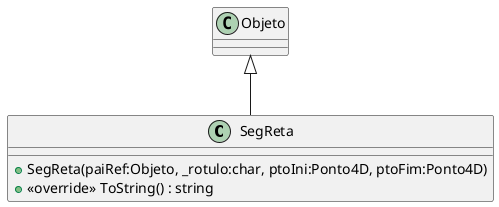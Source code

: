 @startuml
class SegReta {
    + SegReta(paiRef:Objeto, _rotulo:char, ptoIni:Ponto4D, ptoFim:Ponto4D)
    + <<override>> ToString() : string
}
Objeto <|-- SegReta
@enduml
